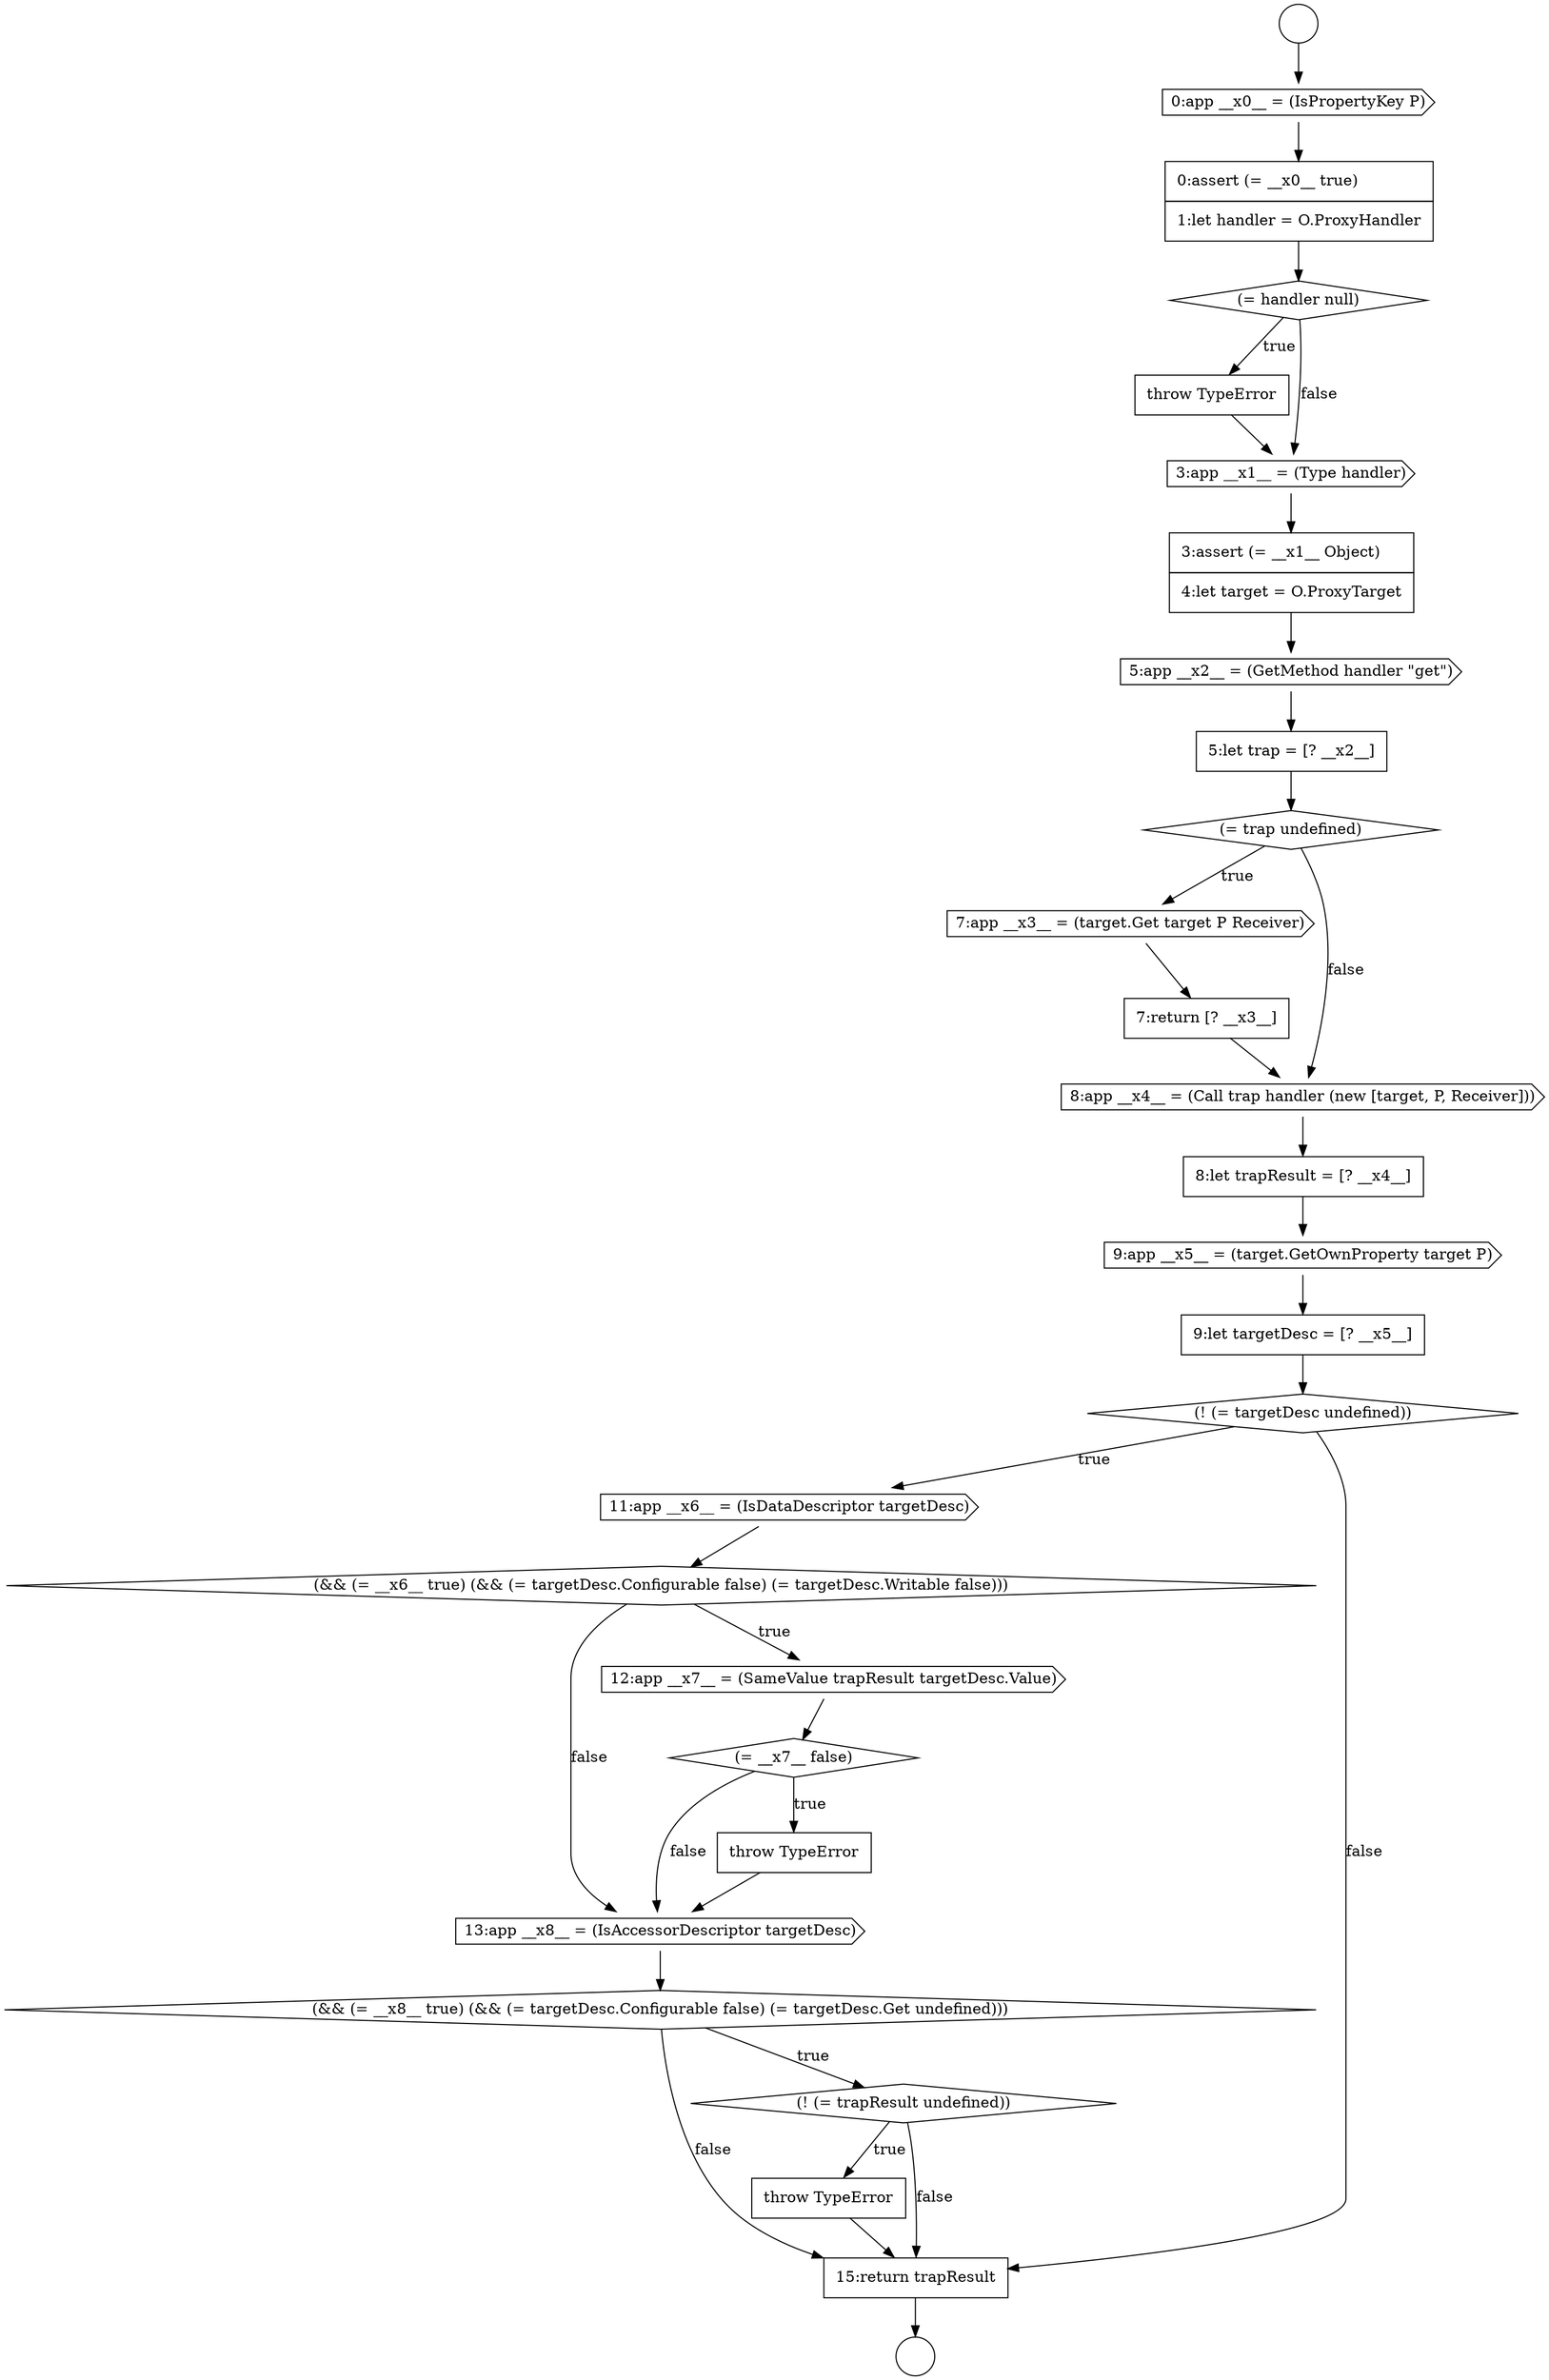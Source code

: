 digraph {
  node2844 [shape=none, margin=0, label=<<font color="black">
    <table border="0" cellborder="1" cellspacing="0" cellpadding="10">
      <tr><td align="left">9:let targetDesc = [? __x5__]</td></tr>
    </table>
  </font>> color="black" fillcolor="white" style=filled]
  node2833 [shape=none, margin=0, label=<<font color="black">
    <table border="0" cellborder="1" cellspacing="0" cellpadding="10">
      <tr><td align="left">throw TypeError</td></tr>
    </table>
  </font>> color="black" fillcolor="white" style=filled]
  node2830 [shape=cds, label=<<font color="black">0:app __x0__ = (IsPropertyKey P)</font>> color="black" fillcolor="white" style=filled]
  node2849 [shape=diamond, label=<<font color="black">(= __x7__ false)</font>> color="black" fillcolor="white" style=filled]
  node2839 [shape=cds, label=<<font color="black">7:app __x3__ = (target.Get target P Receiver)</font>> color="black" fillcolor="white" style=filled]
  node2842 [shape=none, margin=0, label=<<font color="black">
    <table border="0" cellborder="1" cellspacing="0" cellpadding="10">
      <tr><td align="left">8:let trapResult = [? __x4__]</td></tr>
    </table>
  </font>> color="black" fillcolor="white" style=filled]
  node2835 [shape=none, margin=0, label=<<font color="black">
    <table border="0" cellborder="1" cellspacing="0" cellpadding="10">
      <tr><td align="left">3:assert (= __x1__ Object)</td></tr>
      <tr><td align="left">4:let target = O.ProxyTarget</td></tr>
    </table>
  </font>> color="black" fillcolor="white" style=filled]
  node2846 [shape=cds, label=<<font color="black">11:app __x6__ = (IsDataDescriptor targetDesc)</font>> color="black" fillcolor="white" style=filled]
  node2828 [shape=circle label=" " color="black" fillcolor="white" style=filled]
  node2847 [shape=diamond, label=<<font color="black">(&amp;&amp; (= __x6__ true) (&amp;&amp; (= targetDesc.Configurable false) (= targetDesc.Writable false)))</font>> color="black" fillcolor="white" style=filled]
  node2837 [shape=none, margin=0, label=<<font color="black">
    <table border="0" cellborder="1" cellspacing="0" cellpadding="10">
      <tr><td align="left">5:let trap = [? __x2__]</td></tr>
    </table>
  </font>> color="black" fillcolor="white" style=filled]
  node2854 [shape=none, margin=0, label=<<font color="black">
    <table border="0" cellborder="1" cellspacing="0" cellpadding="10">
      <tr><td align="left">throw TypeError</td></tr>
    </table>
  </font>> color="black" fillcolor="white" style=filled]
  node2852 [shape=diamond, label=<<font color="black">(&amp;&amp; (= __x8__ true) (&amp;&amp; (= targetDesc.Configurable false) (= targetDesc.Get undefined)))</font>> color="black" fillcolor="white" style=filled]
  node2829 [shape=circle label=" " color="black" fillcolor="white" style=filled]
  node2840 [shape=none, margin=0, label=<<font color="black">
    <table border="0" cellborder="1" cellspacing="0" cellpadding="10">
      <tr><td align="left">7:return [? __x3__]</td></tr>
    </table>
  </font>> color="black" fillcolor="white" style=filled]
  node2841 [shape=cds, label=<<font color="black">8:app __x4__ = (Call trap handler (new [target, P, Receiver]))</font>> color="black" fillcolor="white" style=filled]
  node2836 [shape=cds, label=<<font color="black">5:app __x2__ = (GetMethod handler &quot;get&quot;)</font>> color="black" fillcolor="white" style=filled]
  node2845 [shape=diamond, label=<<font color="black">(! (= targetDesc undefined))</font>> color="black" fillcolor="white" style=filled]
  node2851 [shape=cds, label=<<font color="black">13:app __x8__ = (IsAccessorDescriptor targetDesc)</font>> color="black" fillcolor="white" style=filled]
  node2850 [shape=none, margin=0, label=<<font color="black">
    <table border="0" cellborder="1" cellspacing="0" cellpadding="10">
      <tr><td align="left">throw TypeError</td></tr>
    </table>
  </font>> color="black" fillcolor="white" style=filled]
  node2831 [shape=none, margin=0, label=<<font color="black">
    <table border="0" cellborder="1" cellspacing="0" cellpadding="10">
      <tr><td align="left">0:assert (= __x0__ true)</td></tr>
      <tr><td align="left">1:let handler = O.ProxyHandler</td></tr>
    </table>
  </font>> color="black" fillcolor="white" style=filled]
  node2838 [shape=diamond, label=<<font color="black">(= trap undefined)</font>> color="black" fillcolor="white" style=filled]
  node2843 [shape=cds, label=<<font color="black">9:app __x5__ = (target.GetOwnProperty target P)</font>> color="black" fillcolor="white" style=filled]
  node2848 [shape=cds, label=<<font color="black">12:app __x7__ = (SameValue trapResult targetDesc.Value)</font>> color="black" fillcolor="white" style=filled]
  node2855 [shape=none, margin=0, label=<<font color="black">
    <table border="0" cellborder="1" cellspacing="0" cellpadding="10">
      <tr><td align="left">15:return trapResult</td></tr>
    </table>
  </font>> color="black" fillcolor="white" style=filled]
  node2853 [shape=diamond, label=<<font color="black">(! (= trapResult undefined))</font>> color="black" fillcolor="white" style=filled]
  node2832 [shape=diamond, label=<<font color="black">(= handler null)</font>> color="black" fillcolor="white" style=filled]
  node2834 [shape=cds, label=<<font color="black">3:app __x1__ = (Type handler)</font>> color="black" fillcolor="white" style=filled]
  node2851 -> node2852 [ color="black"]
  node2842 -> node2843 [ color="black"]
  node2839 -> node2840 [ color="black"]
  node2830 -> node2831 [ color="black"]
  node2847 -> node2848 [label=<<font color="black">true</font>> color="black"]
  node2847 -> node2851 [label=<<font color="black">false</font>> color="black"]
  node2853 -> node2854 [label=<<font color="black">true</font>> color="black"]
  node2853 -> node2855 [label=<<font color="black">false</font>> color="black"]
  node2832 -> node2833 [label=<<font color="black">true</font>> color="black"]
  node2832 -> node2834 [label=<<font color="black">false</font>> color="black"]
  node2835 -> node2836 [ color="black"]
  node2837 -> node2838 [ color="black"]
  node2828 -> node2830 [ color="black"]
  node2834 -> node2835 [ color="black"]
  node2855 -> node2829 [ color="black"]
  node2843 -> node2844 [ color="black"]
  node2854 -> node2855 [ color="black"]
  node2849 -> node2850 [label=<<font color="black">true</font>> color="black"]
  node2849 -> node2851 [label=<<font color="black">false</font>> color="black"]
  node2852 -> node2853 [label=<<font color="black">true</font>> color="black"]
  node2852 -> node2855 [label=<<font color="black">false</font>> color="black"]
  node2840 -> node2841 [ color="black"]
  node2836 -> node2837 [ color="black"]
  node2838 -> node2839 [label=<<font color="black">true</font>> color="black"]
  node2838 -> node2841 [label=<<font color="black">false</font>> color="black"]
  node2841 -> node2842 [ color="black"]
  node2848 -> node2849 [ color="black"]
  node2833 -> node2834 [ color="black"]
  node2844 -> node2845 [ color="black"]
  node2850 -> node2851 [ color="black"]
  node2831 -> node2832 [ color="black"]
  node2845 -> node2846 [label=<<font color="black">true</font>> color="black"]
  node2845 -> node2855 [label=<<font color="black">false</font>> color="black"]
  node2846 -> node2847 [ color="black"]
}
